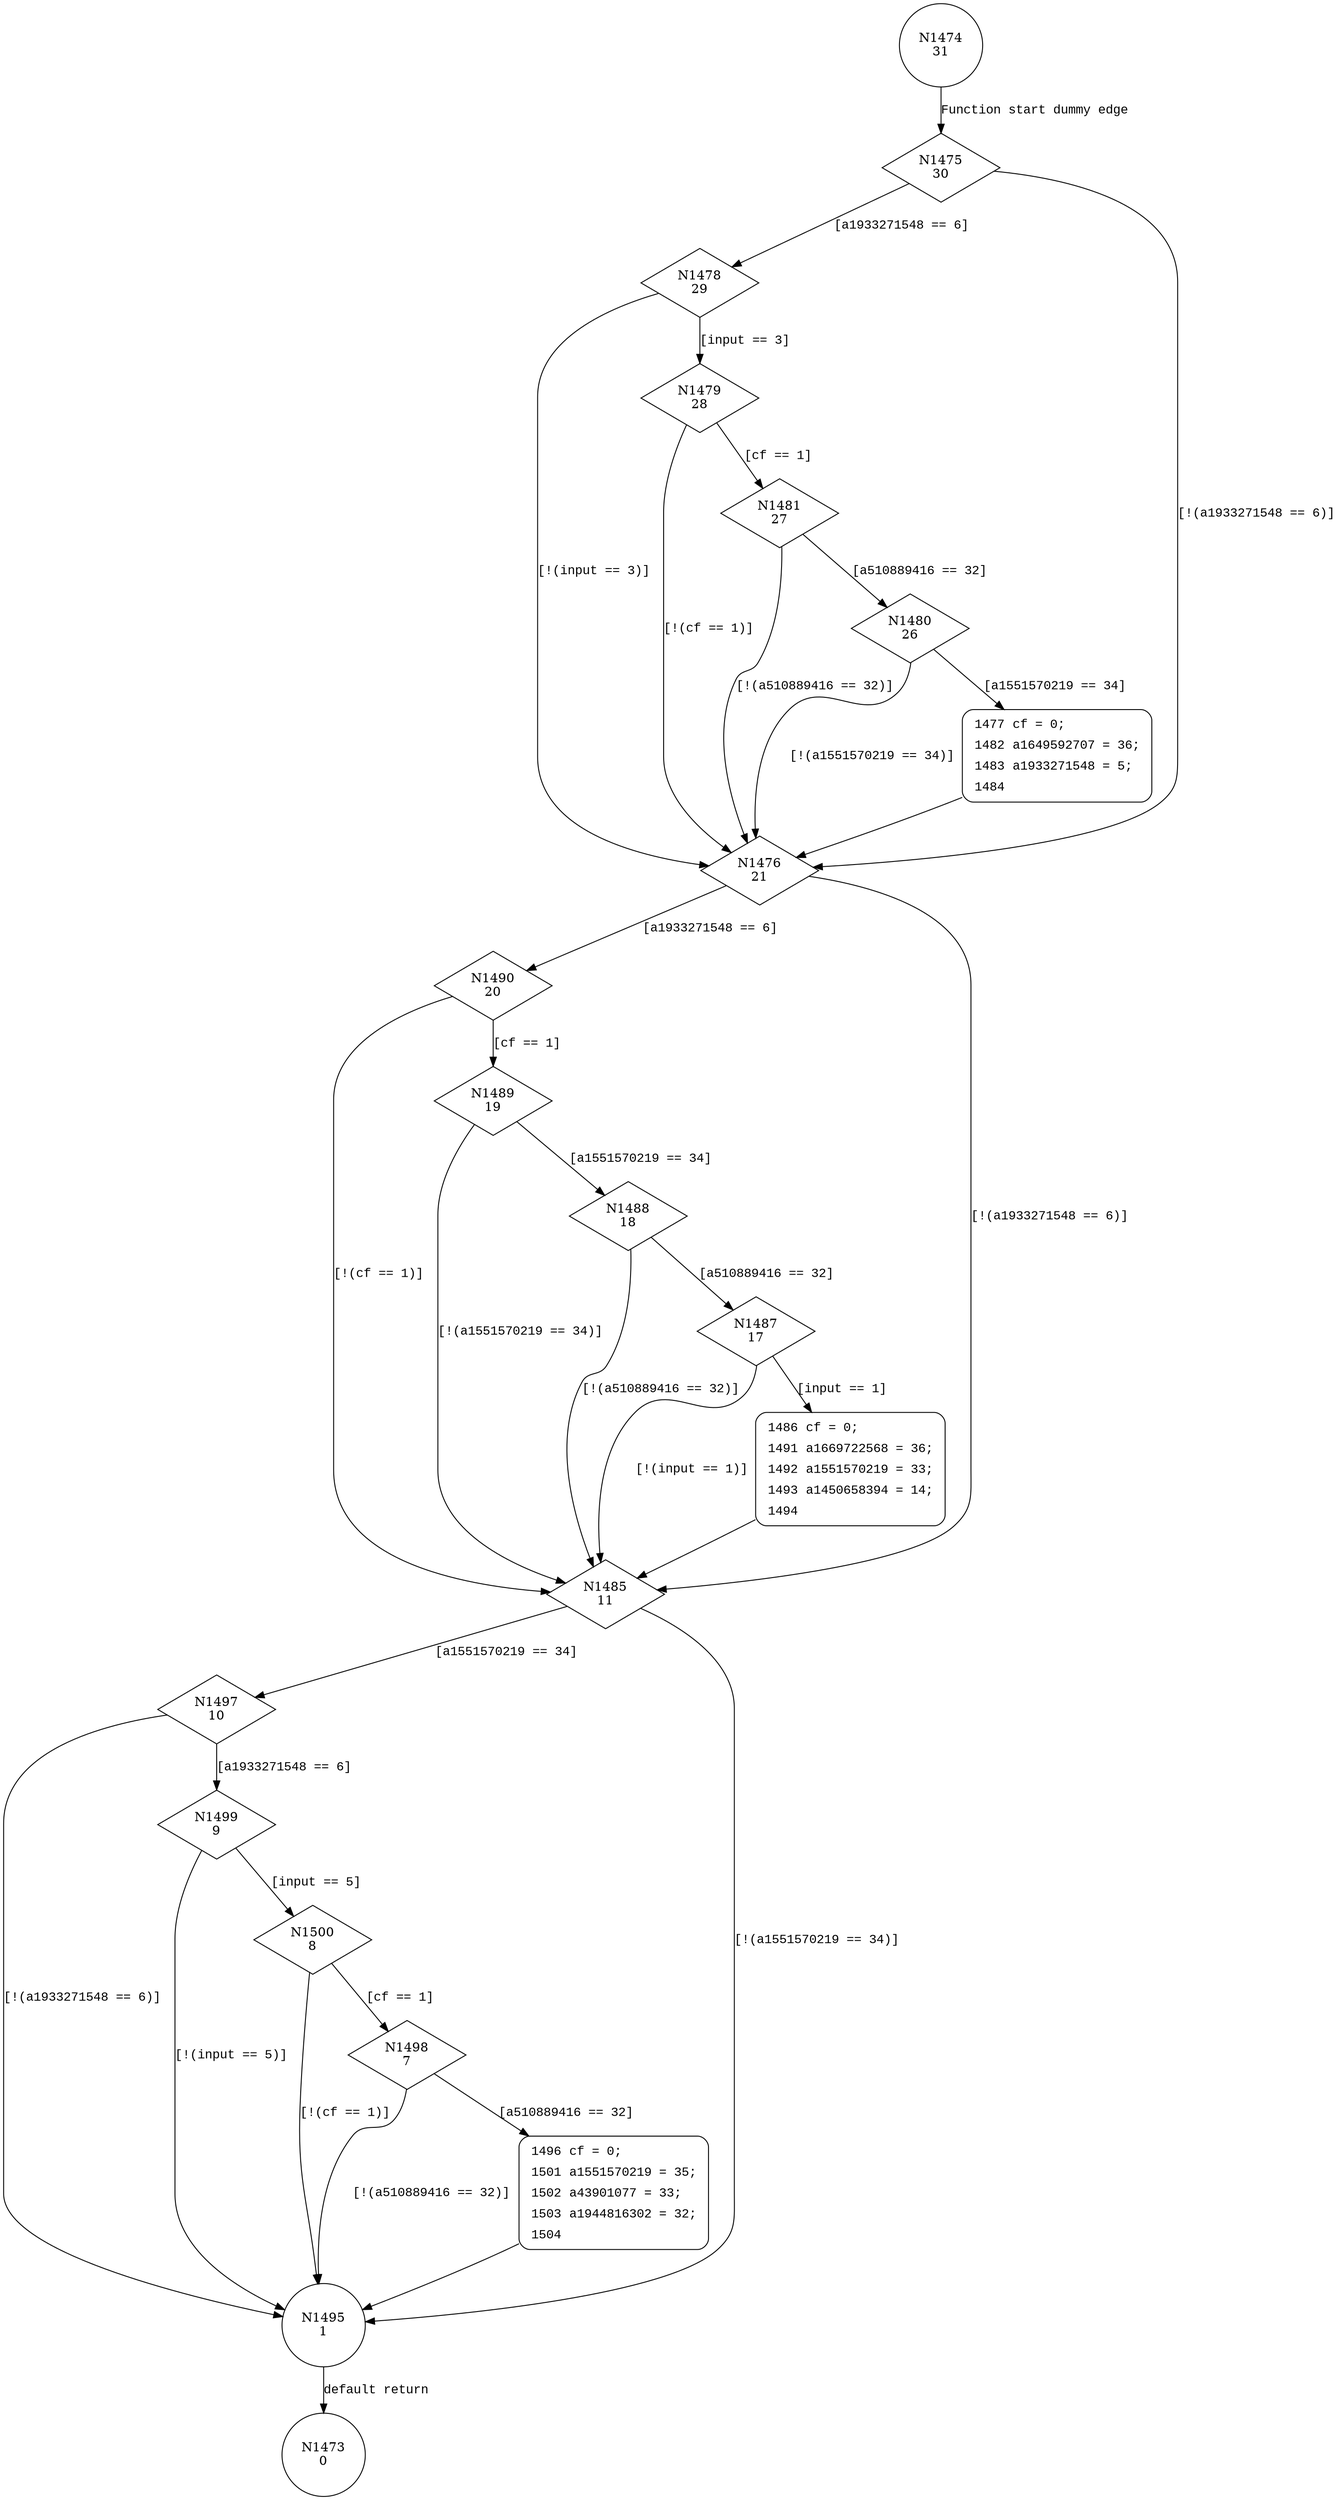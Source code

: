 digraph calculate_outputm97 {
1474 [shape="circle" label="N1474\n31"]
1475 [shape="diamond" label="N1475\n30"]
1478 [shape="diamond" label="N1478\n29"]
1476 [shape="diamond" label="N1476\n21"]
1490 [shape="diamond" label="N1490\n20"]
1485 [shape="diamond" label="N1485\n11"]
1497 [shape="diamond" label="N1497\n10"]
1495 [shape="circle" label="N1495\n1"]
1473 [shape="circle" label="N1473\n0"]
1499 [shape="diamond" label="N1499\n9"]
1500 [shape="diamond" label="N1500\n8"]
1498 [shape="diamond" label="N1498\n7"]
1496 [shape="circle" label="N1496\n6"]
1489 [shape="diamond" label="N1489\n19"]
1488 [shape="diamond" label="N1488\n18"]
1487 [shape="diamond" label="N1487\n17"]
1486 [shape="circle" label="N1486\n16"]
1479 [shape="diamond" label="N1479\n28"]
1481 [shape="diamond" label="N1481\n27"]
1480 [shape="diamond" label="N1480\n26"]
1477 [shape="circle" label="N1477\n25"]
1496 [style="filled,bold" penwidth="1" fillcolor="white" fontname="Courier New" shape="Mrecord" label=<<table border="0" cellborder="0" cellpadding="3" bgcolor="white"><tr><td align="right">1496</td><td align="left">cf = 0;</td></tr><tr><td align="right">1501</td><td align="left">a1551570219 = 35;</td></tr><tr><td align="right">1502</td><td align="left">a43901077 = 33;</td></tr><tr><td align="right">1503</td><td align="left">a1944816302 = 32;</td></tr><tr><td align="right">1504</td><td align="left"></td></tr></table>>]
1496 -> 1495[label=""]
1486 [style="filled,bold" penwidth="1" fillcolor="white" fontname="Courier New" shape="Mrecord" label=<<table border="0" cellborder="0" cellpadding="3" bgcolor="white"><tr><td align="right">1486</td><td align="left">cf = 0;</td></tr><tr><td align="right">1491</td><td align="left">a1669722568 = 36;</td></tr><tr><td align="right">1492</td><td align="left">a1551570219 = 33;</td></tr><tr><td align="right">1493</td><td align="left">a1450658394 = 14;</td></tr><tr><td align="right">1494</td><td align="left"></td></tr></table>>]
1486 -> 1485[label=""]
1477 [style="filled,bold" penwidth="1" fillcolor="white" fontname="Courier New" shape="Mrecord" label=<<table border="0" cellborder="0" cellpadding="3" bgcolor="white"><tr><td align="right">1477</td><td align="left">cf = 0;</td></tr><tr><td align="right">1482</td><td align="left">a1649592707 = 36;</td></tr><tr><td align="right">1483</td><td align="left">a1933271548 = 5;</td></tr><tr><td align="right">1484</td><td align="left"></td></tr></table>>]
1477 -> 1476[label=""]
1474 -> 1475 [label="Function start dummy edge" fontname="Courier New"]
1475 -> 1478 [label="[a1933271548 == 6]" fontname="Courier New"]
1475 -> 1476 [label="[!(a1933271548 == 6)]" fontname="Courier New"]
1476 -> 1490 [label="[a1933271548 == 6]" fontname="Courier New"]
1476 -> 1485 [label="[!(a1933271548 == 6)]" fontname="Courier New"]
1485 -> 1497 [label="[a1551570219 == 34]" fontname="Courier New"]
1485 -> 1495 [label="[!(a1551570219 == 34)]" fontname="Courier New"]
1495 -> 1473 [label="default return" fontname="Courier New"]
1497 -> 1499 [label="[a1933271548 == 6]" fontname="Courier New"]
1497 -> 1495 [label="[!(a1933271548 == 6)]" fontname="Courier New"]
1499 -> 1500 [label="[input == 5]" fontname="Courier New"]
1499 -> 1495 [label="[!(input == 5)]" fontname="Courier New"]
1500 -> 1498 [label="[cf == 1]" fontname="Courier New"]
1500 -> 1495 [label="[!(cf == 1)]" fontname="Courier New"]
1498 -> 1496 [label="[a510889416 == 32]" fontname="Courier New"]
1498 -> 1495 [label="[!(a510889416 == 32)]" fontname="Courier New"]
1490 -> 1489 [label="[cf == 1]" fontname="Courier New"]
1490 -> 1485 [label="[!(cf == 1)]" fontname="Courier New"]
1489 -> 1488 [label="[a1551570219 == 34]" fontname="Courier New"]
1489 -> 1485 [label="[!(a1551570219 == 34)]" fontname="Courier New"]
1488 -> 1487 [label="[a510889416 == 32]" fontname="Courier New"]
1488 -> 1485 [label="[!(a510889416 == 32)]" fontname="Courier New"]
1487 -> 1486 [label="[input == 1]" fontname="Courier New"]
1487 -> 1485 [label="[!(input == 1)]" fontname="Courier New"]
1478 -> 1479 [label="[input == 3]" fontname="Courier New"]
1478 -> 1476 [label="[!(input == 3)]" fontname="Courier New"]
1479 -> 1481 [label="[cf == 1]" fontname="Courier New"]
1479 -> 1476 [label="[!(cf == 1)]" fontname="Courier New"]
1481 -> 1480 [label="[a510889416 == 32]" fontname="Courier New"]
1481 -> 1476 [label="[!(a510889416 == 32)]" fontname="Courier New"]
1480 -> 1477 [label="[a1551570219 == 34]" fontname="Courier New"]
1480 -> 1476 [label="[!(a1551570219 == 34)]" fontname="Courier New"]
}